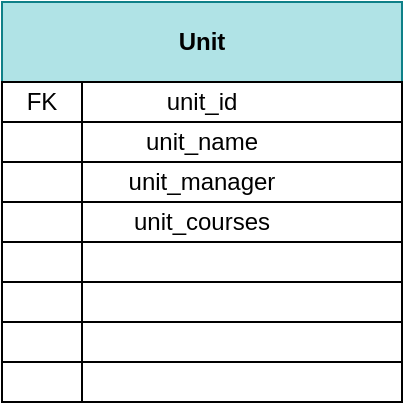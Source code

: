 <mxfile version="22.0.4" type="github">
  <diagram name="Page-1" id="qu3MGMUDJWT_irGqxcrn">
    <mxGraphModel dx="1477" dy="1344" grid="1" gridSize="10" guides="1" tooltips="1" connect="1" arrows="1" fold="1" page="0" pageScale="1" pageWidth="850" pageHeight="1100" math="0" shadow="0">
      <root>
        <mxCell id="0" />
        <mxCell id="1" parent="0" />
        <mxCell id="2JlTl93PYmjOU4oLTirD-46" value="Unit" style="swimlane;whiteSpace=wrap;html=1;fillColor=#b0e3e6;strokeColor=#0e8088;startSize=40;" vertex="1" parent="1">
          <mxGeometry x="310" y="-180" width="200" height="200" as="geometry" />
        </mxCell>
        <mxCell id="2JlTl93PYmjOU4oLTirD-103" value="unit_name" style="whiteSpace=wrap;html=1;" vertex="1" parent="2JlTl93PYmjOU4oLTirD-46">
          <mxGeometry y="60" width="200" height="20" as="geometry" />
        </mxCell>
        <mxCell id="2JlTl93PYmjOU4oLTirD-47" value="unit_id" style="whiteSpace=wrap;html=1;" vertex="1" parent="2JlTl93PYmjOU4oLTirD-46">
          <mxGeometry y="40" width="200" height="20" as="geometry" />
        </mxCell>
        <mxCell id="2JlTl93PYmjOU4oLTirD-60" value="FK" style="rounded=0;whiteSpace=wrap;html=1;" vertex="1" parent="2JlTl93PYmjOU4oLTirD-46">
          <mxGeometry y="40" width="40" height="20" as="geometry" />
        </mxCell>
        <mxCell id="2JlTl93PYmjOU4oLTirD-104" value="unit_manager" style="whiteSpace=wrap;html=1;" vertex="1" parent="2JlTl93PYmjOU4oLTirD-46">
          <mxGeometry y="80" width="200" height="20" as="geometry" />
        </mxCell>
        <mxCell id="2JlTl93PYmjOU4oLTirD-105" value="unit_courses" style="whiteSpace=wrap;html=1;" vertex="1" parent="2JlTl93PYmjOU4oLTirD-46">
          <mxGeometry y="100" width="200" height="20" as="geometry" />
        </mxCell>
        <mxCell id="2JlTl93PYmjOU4oLTirD-106" value="" style="whiteSpace=wrap;html=1;" vertex="1" parent="2JlTl93PYmjOU4oLTirD-46">
          <mxGeometry y="120" width="200" height="20" as="geometry" />
        </mxCell>
        <mxCell id="2JlTl93PYmjOU4oLTirD-107" value="" style="rounded=0;whiteSpace=wrap;html=1;" vertex="1" parent="2JlTl93PYmjOU4oLTirD-46">
          <mxGeometry y="60" width="40" height="20" as="geometry" />
        </mxCell>
        <mxCell id="2JlTl93PYmjOU4oLTirD-108" value="" style="whiteSpace=wrap;html=1;" vertex="1" parent="2JlTl93PYmjOU4oLTirD-46">
          <mxGeometry y="140" width="200" height="20" as="geometry" />
        </mxCell>
        <mxCell id="2JlTl93PYmjOU4oLTirD-109" value="" style="whiteSpace=wrap;html=1;" vertex="1" parent="2JlTl93PYmjOU4oLTirD-46">
          <mxGeometry y="160" width="200" height="20" as="geometry" />
        </mxCell>
        <mxCell id="2JlTl93PYmjOU4oLTirD-110" value="" style="whiteSpace=wrap;html=1;" vertex="1" parent="2JlTl93PYmjOU4oLTirD-46">
          <mxGeometry y="180" width="200" height="20" as="geometry" />
        </mxCell>
        <mxCell id="2JlTl93PYmjOU4oLTirD-113" value="" style="rounded=0;whiteSpace=wrap;html=1;" vertex="1" parent="2JlTl93PYmjOU4oLTirD-46">
          <mxGeometry y="80" width="40" height="20" as="geometry" />
        </mxCell>
        <mxCell id="2JlTl93PYmjOU4oLTirD-114" value="" style="rounded=0;whiteSpace=wrap;html=1;" vertex="1" parent="2JlTl93PYmjOU4oLTirD-46">
          <mxGeometry y="100" width="40" height="20" as="geometry" />
        </mxCell>
        <mxCell id="2JlTl93PYmjOU4oLTirD-115" value="" style="rounded=0;whiteSpace=wrap;html=1;" vertex="1" parent="2JlTl93PYmjOU4oLTirD-46">
          <mxGeometry y="120" width="40" height="20" as="geometry" />
        </mxCell>
        <mxCell id="2JlTl93PYmjOU4oLTirD-116" value="" style="rounded=0;whiteSpace=wrap;html=1;" vertex="1" parent="2JlTl93PYmjOU4oLTirD-46">
          <mxGeometry y="140" width="40" height="20" as="geometry" />
        </mxCell>
        <mxCell id="2JlTl93PYmjOU4oLTirD-117" value="" style="rounded=0;whiteSpace=wrap;html=1;" vertex="1" parent="2JlTl93PYmjOU4oLTirD-46">
          <mxGeometry y="160" width="40" height="20" as="geometry" />
        </mxCell>
        <mxCell id="2JlTl93PYmjOU4oLTirD-118" value="" style="rounded=0;whiteSpace=wrap;html=1;" vertex="1" parent="2JlTl93PYmjOU4oLTirD-46">
          <mxGeometry y="180" width="40" height="20" as="geometry" />
        </mxCell>
      </root>
    </mxGraphModel>
  </diagram>
</mxfile>
